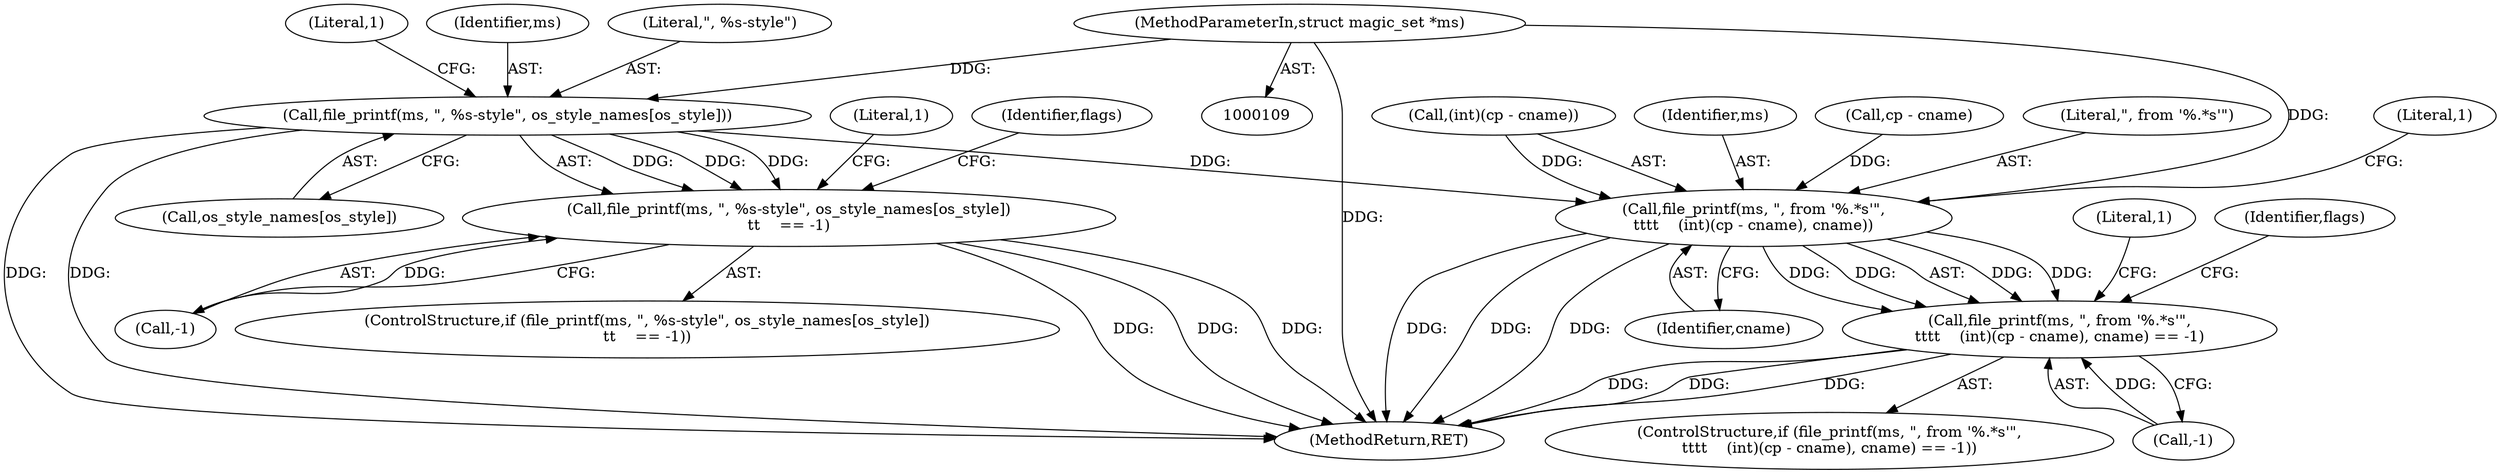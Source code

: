 digraph "0_file_a642587a9c9e2dd7feacdf513c3643ce26ad3c22@array" {
"1000216" [label="(Call,file_printf(ms, \", %s-style\", os_style_names[os_style]))"];
"1000110" [label="(MethodParameterIn,struct magic_set *ms)"];
"1000215" [label="(Call,file_printf(ms, \", %s-style\", os_style_names[os_style])\n\t\t    == -1)"];
"1000454" [label="(Call,file_printf(ms, \", from '%.*s'\",\n\t\t\t\t    (int)(cp - cname), cname))"];
"1000453" [label="(Call,file_printf(ms, \", from '%.*s'\",\n\t\t\t\t    (int)(cp - cname), cname) == -1)"];
"1000464" [label="(Literal,1)"];
"1000462" [label="(Identifier,cname)"];
"1000223" [label="(Literal,1)"];
"1000215" [label="(Call,file_printf(ms, \", %s-style\", os_style_names[os_style])\n\t\t    == -1)"];
"1000222" [label="(Call,-1)"];
"1000225" [label="(Literal,1)"];
"1000110" [label="(MethodParameterIn,struct magic_set *ms)"];
"1000453" [label="(Call,file_printf(ms, \", from '%.*s'\",\n\t\t\t\t    (int)(cp - cname), cname) == -1)"];
"1000466" [label="(Literal,1)"];
"1000219" [label="(Call,os_style_names[os_style])"];
"1000457" [label="(Call,(int)(cp - cname))"];
"1000214" [label="(ControlStructure,if (file_printf(ms, \", %s-style\", os_style_names[os_style])\n\t\t    == -1))"];
"1000216" [label="(Call,file_printf(ms, \", %s-style\", os_style_names[os_style]))"];
"1000477" [label="(MethodReturn,RET)"];
"1000452" [label="(ControlStructure,if (file_printf(ms, \", from '%.*s'\",\n\t\t\t\t    (int)(cp - cname), cname) == -1))"];
"1000217" [label="(Identifier,ms)"];
"1000228" [label="(Identifier,flags)"];
"1000454" [label="(Call,file_printf(ms, \", from '%.*s'\",\n\t\t\t\t    (int)(cp - cname), cname))"];
"1000463" [label="(Call,-1)"];
"1000469" [label="(Identifier,flags)"];
"1000455" [label="(Identifier,ms)"];
"1000218" [label="(Literal,\", %s-style\")"];
"1000459" [label="(Call,cp - cname)"];
"1000456" [label="(Literal,\", from '%.*s'\")"];
"1000216" -> "1000215"  [label="AST: "];
"1000216" -> "1000219"  [label="CFG: "];
"1000217" -> "1000216"  [label="AST: "];
"1000218" -> "1000216"  [label="AST: "];
"1000219" -> "1000216"  [label="AST: "];
"1000223" -> "1000216"  [label="CFG: "];
"1000216" -> "1000477"  [label="DDG: "];
"1000216" -> "1000477"  [label="DDG: "];
"1000216" -> "1000215"  [label="DDG: "];
"1000216" -> "1000215"  [label="DDG: "];
"1000216" -> "1000215"  [label="DDG: "];
"1000110" -> "1000216"  [label="DDG: "];
"1000216" -> "1000454"  [label="DDG: "];
"1000110" -> "1000109"  [label="AST: "];
"1000110" -> "1000477"  [label="DDG: "];
"1000110" -> "1000454"  [label="DDG: "];
"1000215" -> "1000214"  [label="AST: "];
"1000215" -> "1000222"  [label="CFG: "];
"1000222" -> "1000215"  [label="AST: "];
"1000225" -> "1000215"  [label="CFG: "];
"1000228" -> "1000215"  [label="CFG: "];
"1000215" -> "1000477"  [label="DDG: "];
"1000215" -> "1000477"  [label="DDG: "];
"1000215" -> "1000477"  [label="DDG: "];
"1000222" -> "1000215"  [label="DDG: "];
"1000454" -> "1000453"  [label="AST: "];
"1000454" -> "1000462"  [label="CFG: "];
"1000455" -> "1000454"  [label="AST: "];
"1000456" -> "1000454"  [label="AST: "];
"1000457" -> "1000454"  [label="AST: "];
"1000462" -> "1000454"  [label="AST: "];
"1000464" -> "1000454"  [label="CFG: "];
"1000454" -> "1000477"  [label="DDG: "];
"1000454" -> "1000477"  [label="DDG: "];
"1000454" -> "1000477"  [label="DDG: "];
"1000454" -> "1000453"  [label="DDG: "];
"1000454" -> "1000453"  [label="DDG: "];
"1000454" -> "1000453"  [label="DDG: "];
"1000454" -> "1000453"  [label="DDG: "];
"1000457" -> "1000454"  [label="DDG: "];
"1000459" -> "1000454"  [label="DDG: "];
"1000453" -> "1000452"  [label="AST: "];
"1000453" -> "1000463"  [label="CFG: "];
"1000463" -> "1000453"  [label="AST: "];
"1000466" -> "1000453"  [label="CFG: "];
"1000469" -> "1000453"  [label="CFG: "];
"1000453" -> "1000477"  [label="DDG: "];
"1000453" -> "1000477"  [label="DDG: "];
"1000453" -> "1000477"  [label="DDG: "];
"1000463" -> "1000453"  [label="DDG: "];
}
